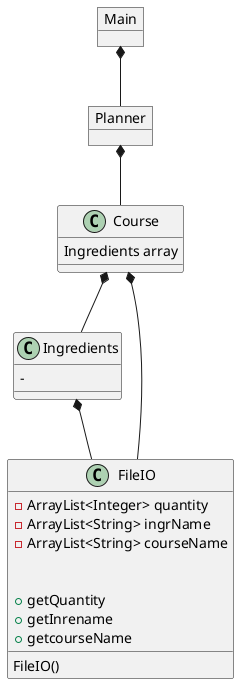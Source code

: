 @startuml
'https://plantuml.com/sequence-diagram



object Main
class Ingredients{
-
}
class Course{
Ingredients array
}
class FileIO{
-ArrayList<Integer> quantity
-ArrayList<String> ingrName
-ArrayList<String> courseName

FileIO()

+getQuantity
+getInrename
+getcourseName
}
object Planner

Main *-- Planner
Planner *-- Course
Course *-- FileIO
Ingredients *-- FileIO
Course *-- Ingredients


@enduml
